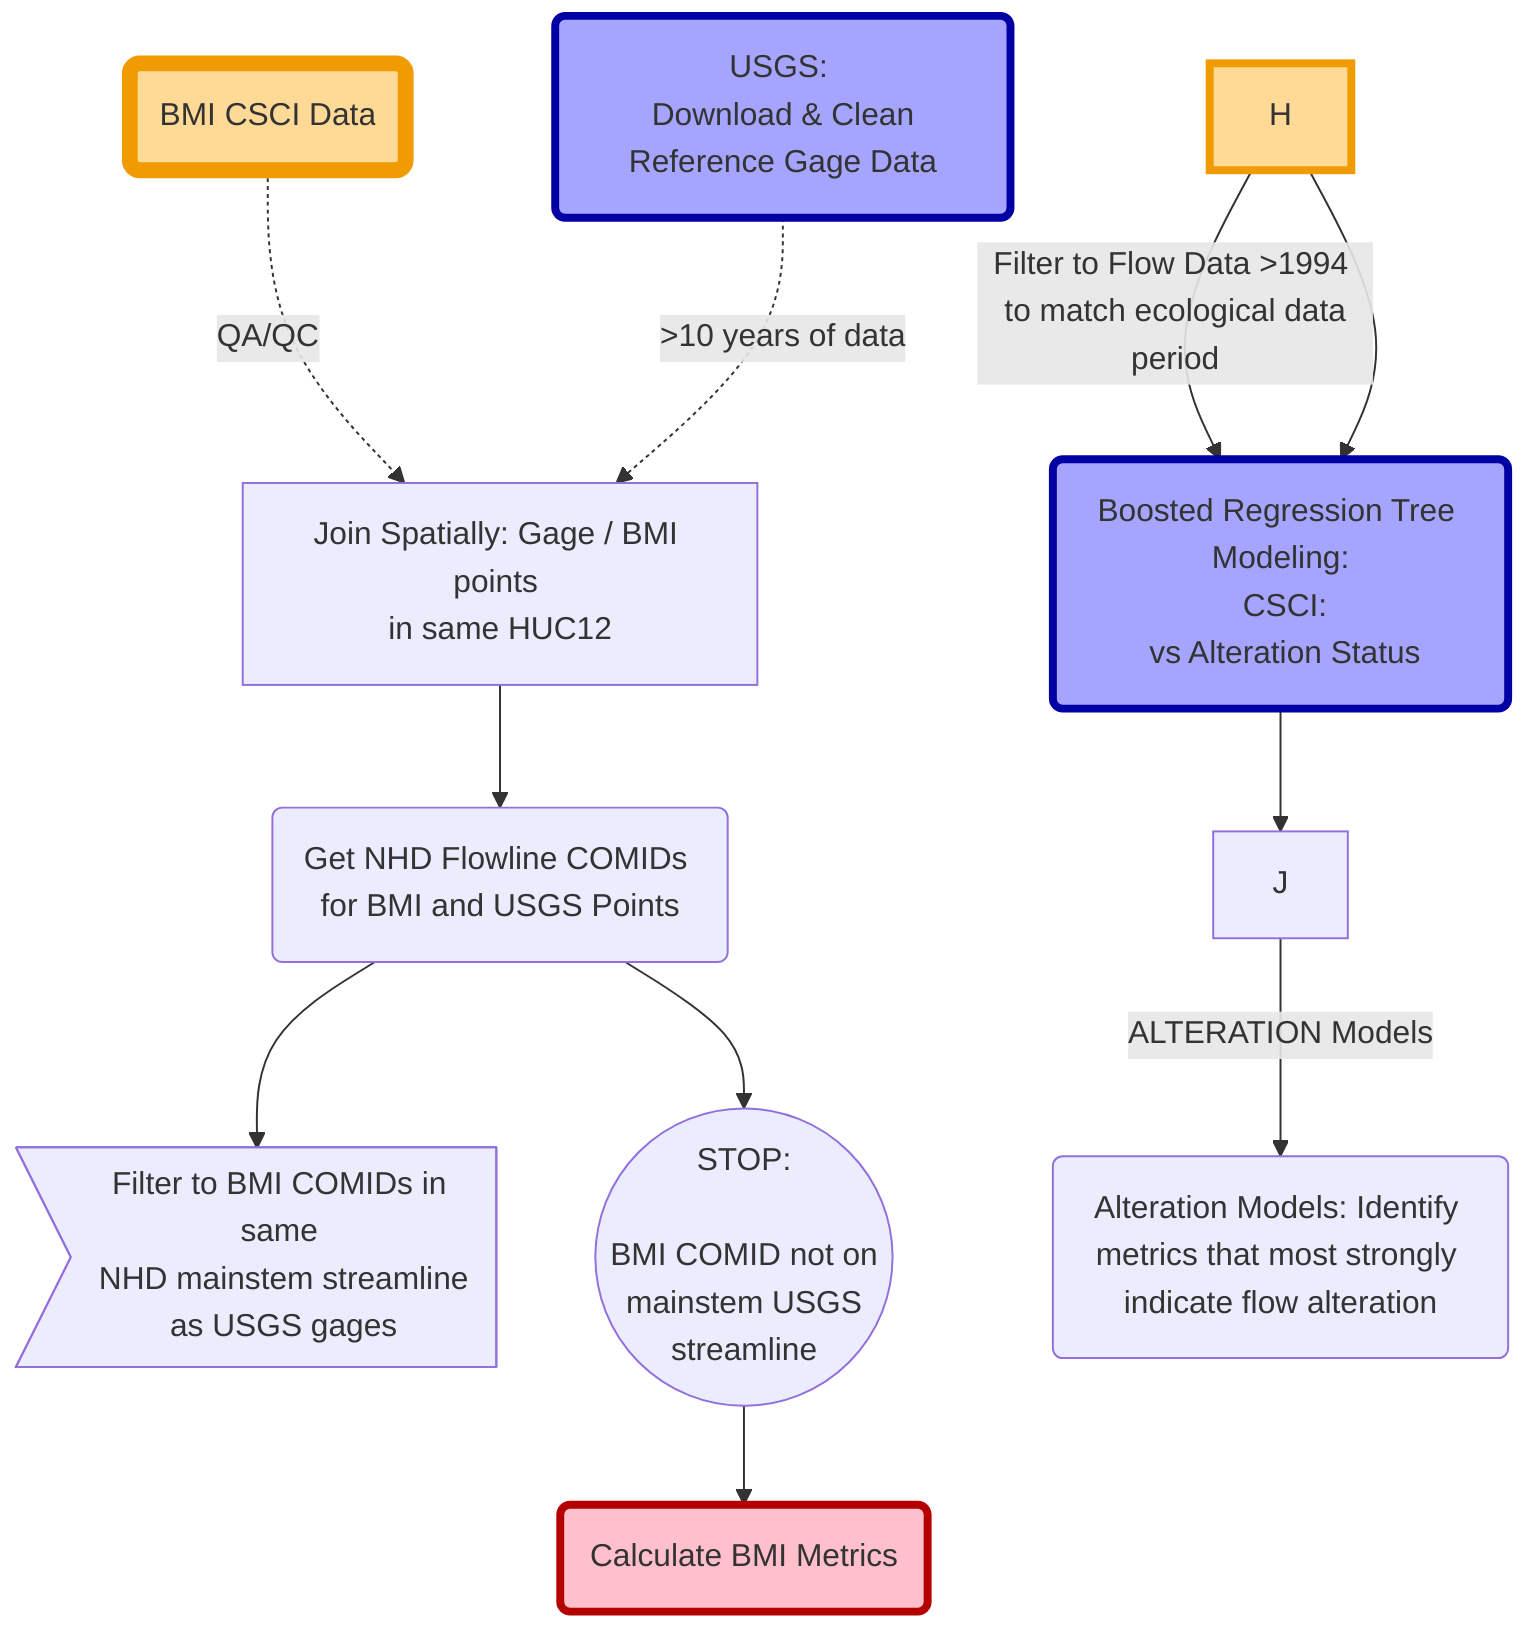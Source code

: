 graph TB;

  A(BMI CSCI Data)-.->|QA/QC| C[Join Spatially: Gage / BMI points <br>in same HUC12]
  B(USGS: <br> Download & Clean Reference Gage Data)-.->|>10 years of data| C
  C--> D(Get NHD Flowline COMIDs for BMI and USGS Points)
  D--> E>Filter to BMI COMIDs in same <br> NHD mainstem streamline as USGS gages]
  D--> F((STOP: <br><br> BMI COMID not on <br>mainstem USGS <br>streamline))
  F--> G(Calculate BMI Metrics)
  H--Filter to Flow Data >1994 <br> to match ecological data period--> I(Calculate Functional Flow Metrics <br> for selected Gages)
  H--> I(Boosted Regression Tree Modeling:<br> CSCI:<br> vs Alteration Status)
  I--> J
  J-- ALTERATION Models --> K(Alteration Models: Identify metrics that most strongly indicate flow alteration)
  
  style A fill:#ffd996,stroke:#f09b00,stroke-width:8px
  style B fill:#a5a5ff,stroke:#0000a5,stroke-width:4px
  style H fill:#ffd996,stroke:#f09b00,stroke-width:4px
  style I fill:#a5a5ff,stroke:#0000a5,stroke-width:4px
  style G fill:#ffc0cb,stroke:#b40000,stroke-width:4px